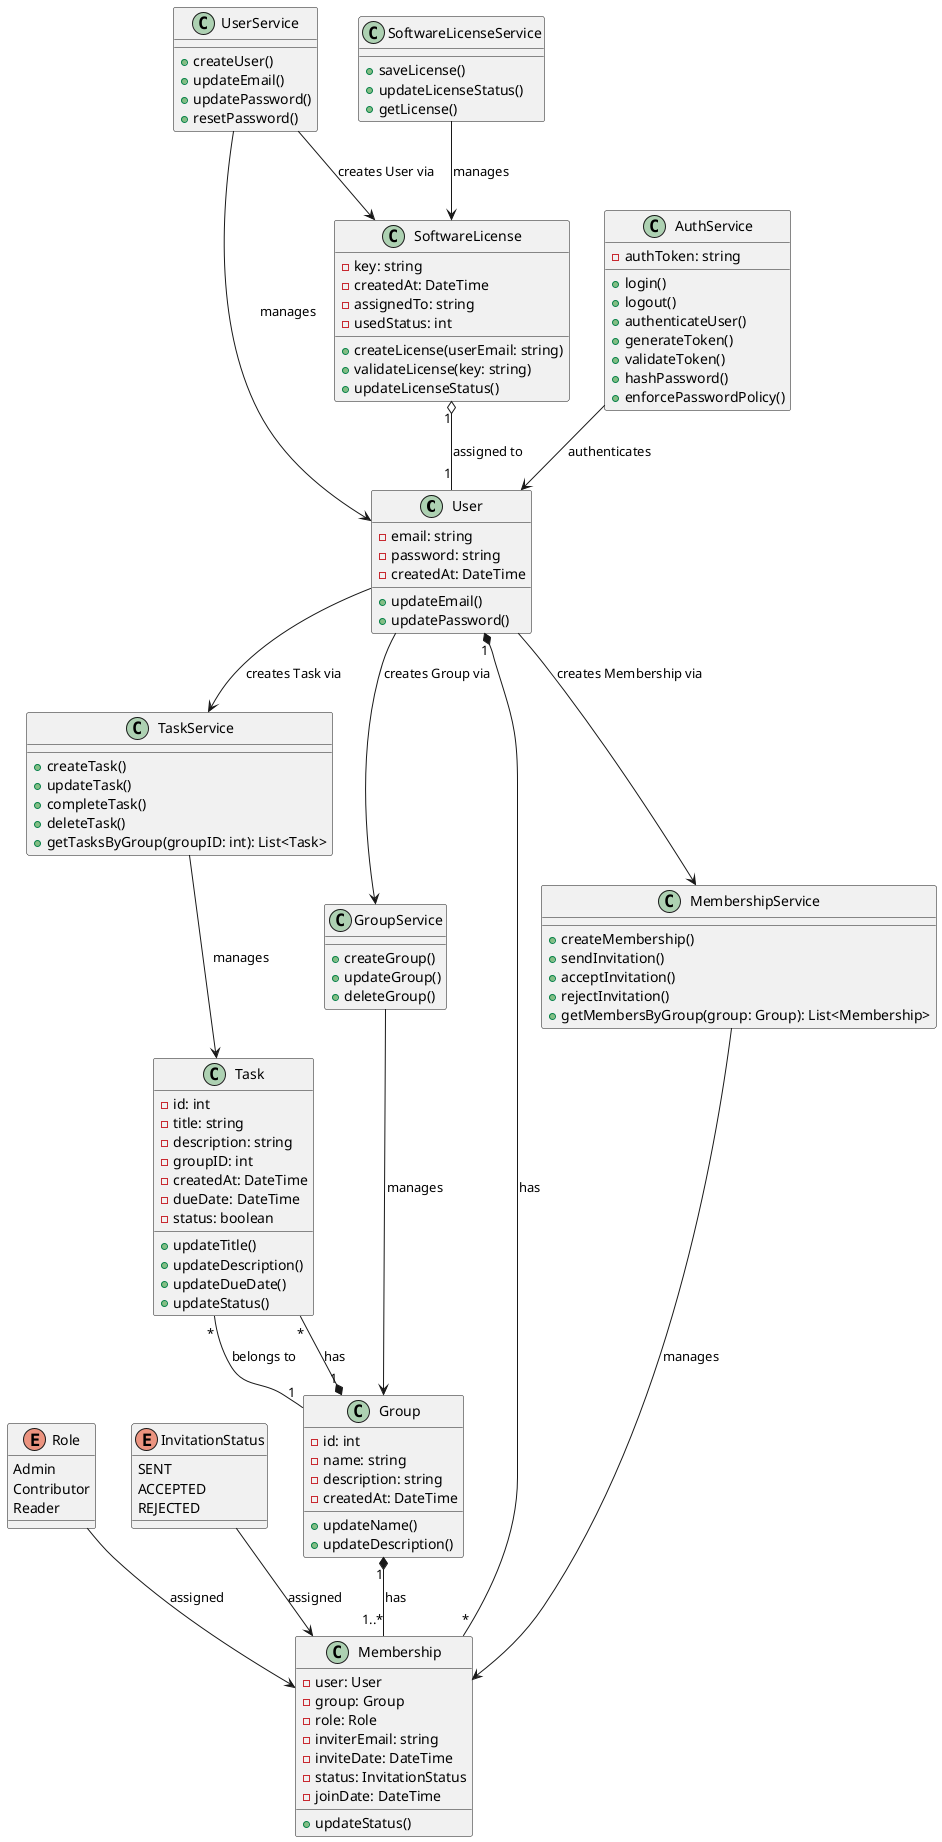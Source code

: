@startuml

class User {
	- email: string
	- password: string
	- createdAt: DateTime
'-------------------------------
	+ updateEmail()
	+ updatePassword()
}

class UserService {
        + createUser()
        + updateEmail()
        + updatePassword()
        + resetPassword()
}

class Task {
	- id: int
	- title: string
	- description: string
	- groupID: int
	- createdAt: DateTime
	- dueDate: DateTime
	- status: boolean
'--------------------------------
	+ updateTitle()
	+ updateDescription()
	+ updateDueDate()
	+ updateStatus()
}

class TaskService {
        + createTask()
        + updateTask()
        + completeTask()
        + deleteTask()
	+ getTasksByGroup(groupID: int): List<Task>
}

class Group {
	- id: int
	- name: string
	- description: string
	- createdAt: DateTime
'---------------------------------
	+ updateName()
	+ updateDescription()
}

class GroupService {
	+ createGroup()
	+ updateGroup()
	+ deleteGroup()
}

class Membership {
	- user: User
	- group: Group
	- role: Role
	- inviterEmail: string
	- inviteDate: DateTime
	- status: InvitationStatus
	- joinDate: DateTime
'---------------------------------
	+ updateStatus()
}

class MembershipService {
	+ createMembership()
	+ sendInvitation()
	+ acceptInvitation()
	+ rejectInvitation()
        + getMembersByGroup(group: Group): List<Membership>

}

class AuthService {
	- authToken: string
'---------------------------------
	+ login()
	+ logout()
	+ authenticateUser()
	+ generateToken()
	+ validateToken()
	+ hashPassword()
	+ enforcePasswordPolicy()
}

class SoftwareLicense {
	- key: string
	- createdAt: DateTime
	- assignedTo: string
		' assigned to the email address of a user
	- usedStatus: int
'---------------------------------
	+ createLicense(userEmail: string)
	+ validateLicense(key: string)
	+ updateLicenseStatus()
}

class SoftwareLicenseService {
	+ saveLicense()
	+ updateLicenseStatus()
	+ getLicense()
}

enum Role {
        Admin
        Contributor
        Reader
}

enum InvitationStatus {
        SENT
        ACCEPTED
        REJECTED
}

User --> TaskService: creates Task via
User --> GroupService: creates Group via
User --> MembershipService: creates Membership via
User "1" *-- "*" Membership: has
AuthService --> User: authenticates
UserService --> User: manages

TaskService --> Task: manages
Task "*" -- "1" Group: belongs to

GroupService --> Group: manages
Group "1" *-- "1..*" Membership: has
Group "1" *-- "*" Task: has

MembershipService --> Membership: manages
Role --> Membership: assigned
InvitationStatus --> Membership: assigned

SoftwareLicense "1" o-- "1" User: assigned to 
UserService --> SoftwareLicense: creates User via
SoftwareLicenseService --> SoftwareLicense: manages

@enduml
